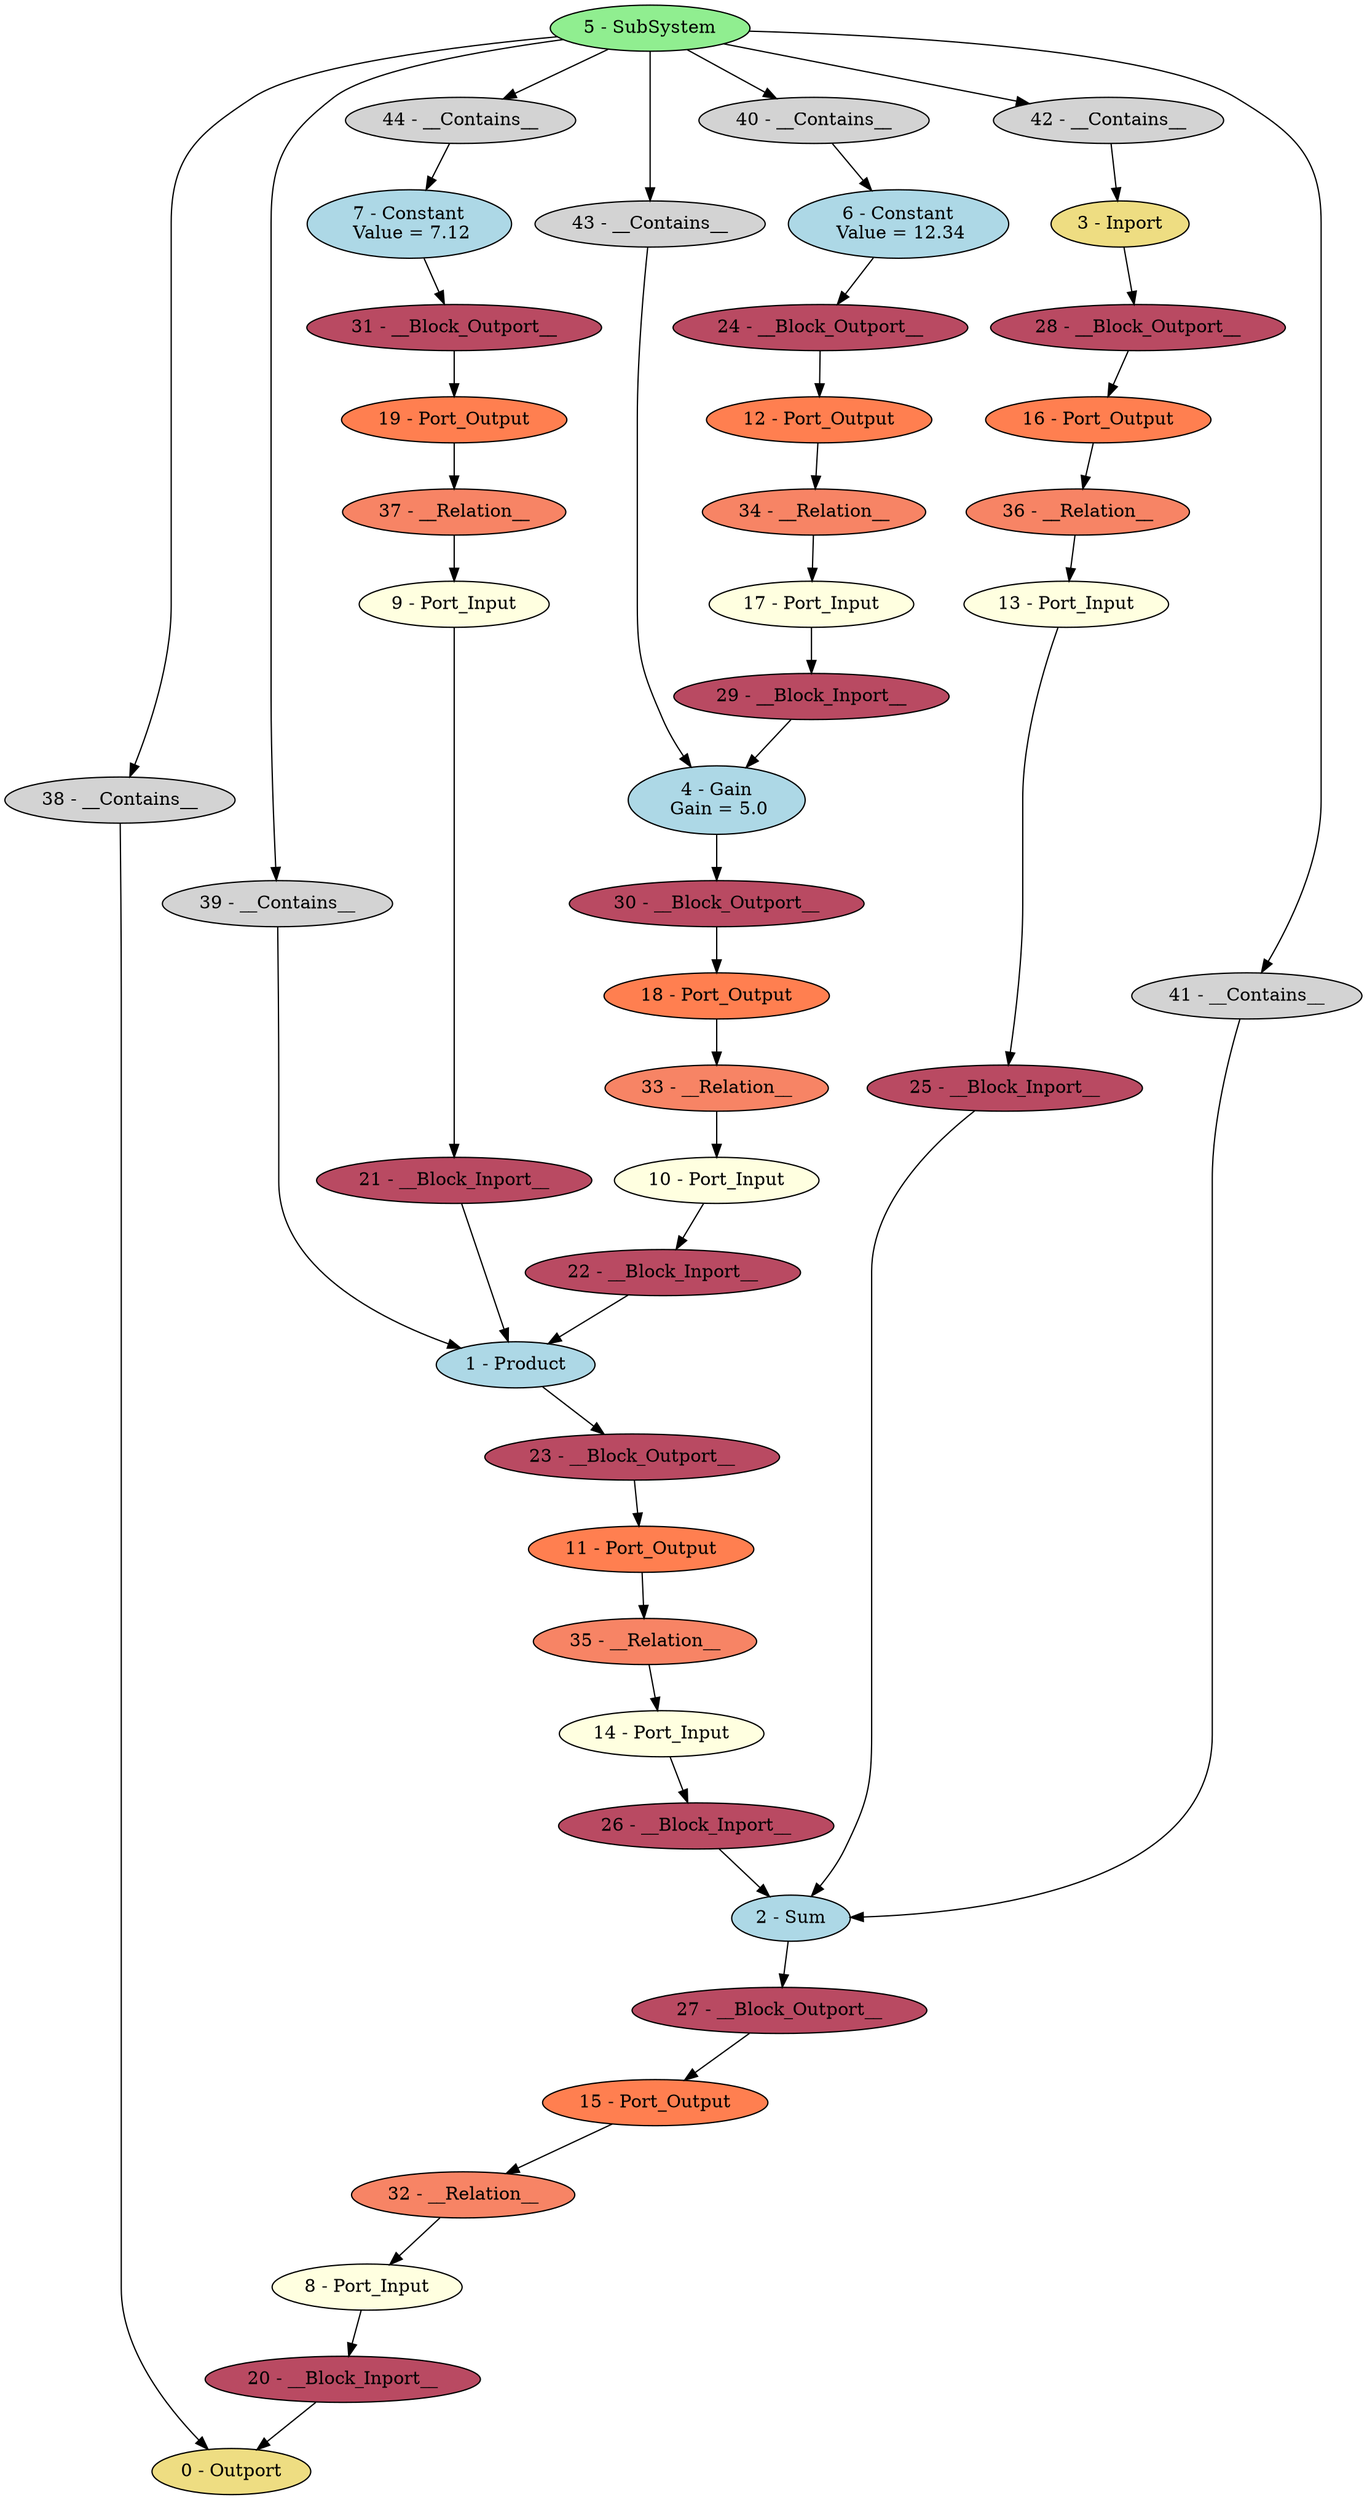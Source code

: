 digraph HConst1 {
"0 - Outport" [style=filled, fillcolor=lightgoldenrod];
"1 - Product" [style=filled, fillcolor=lightblue];
"2 - Sum" [style=filled, fillcolor=lightblue];
"3 - Inport" [style=filled, fillcolor=lightgoldenrod];
"4 - Gain\n Gain = 5.0" [style=filled, fillcolor=lightblue];
"5 - SubSystem" [style=filled, fillcolor=lightgreen];
"6 - Constant\n Value = 12.34" [style=filled, fillcolor=lightblue];
"7 - Constant\n Value = 7.12" [style=filled, fillcolor=lightblue];
"8 - Port_Input" [style=filled, fillcolor=lightyellow];
"9 - Port_Input" [style=filled, fillcolor=lightyellow];
"10 - Port_Input" [style=filled, fillcolor=lightyellow];
"11 - Port_Output" [style=filled, fillcolor=coral];
"12 - Port_Output" [style=filled, fillcolor=coral];
"13 - Port_Input" [style=filled, fillcolor=lightyellow];
"14 - Port_Input" [style=filled, fillcolor=lightyellow];
"15 - Port_Output" [style=filled, fillcolor=coral];
"16 - Port_Output" [style=filled, fillcolor=coral];
"17 - Port_Input" [style=filled, fillcolor=lightyellow];
"18 - Port_Output" [style=filled, fillcolor=coral];
"19 - Port_Output" [style=filled, fillcolor=coral];
"20 - __Block_Inport__" [style=filled, fillcolor="#b94a62"];
"21 - __Block_Inport__" [style=filled, fillcolor="#b94a62"];
"22 - __Block_Inport__" [style=filled, fillcolor="#b94a62"];
"23 - __Block_Outport__" [style=filled, fillcolor="#b94a62"];
"24 - __Block_Outport__" [style=filled, fillcolor="#b94a62"];
"25 - __Block_Inport__" [style=filled, fillcolor="#b94a62"];
"26 - __Block_Inport__" [style=filled, fillcolor="#b94a62"];
"27 - __Block_Outport__" [style=filled, fillcolor="#b94a62"];
"28 - __Block_Outport__" [style=filled, fillcolor="#b94a62"];
"29 - __Block_Inport__" [style=filled, fillcolor="#b94a62"];
"30 - __Block_Outport__" [style=filled, fillcolor="#b94a62"];
"31 - __Block_Outport__" [style=filled, fillcolor="#b94a62"];
"32 - __Relation__" [style=filled, fillcolor="#f78465"];
"33 - __Relation__" [style=filled, fillcolor="#f78465"];
"34 - __Relation__" [style=filled, fillcolor="#f78465"];
"35 - __Relation__" [style=filled, fillcolor="#f78465"];
"36 - __Relation__" [style=filled, fillcolor="#f78465"];
"37 - __Relation__" [style=filled, fillcolor="#f78465"];
"38 - __Contains__" [style=filled, fillcolor=lightgray];
"39 - __Contains__" [style=filled, fillcolor=lightgray];
"40 - __Contains__" [style=filled, fillcolor=lightgray];
"41 - __Contains__" [style=filled, fillcolor=lightgray];
"42 - __Contains__" [style=filled, fillcolor=lightgray];
"43 - __Contains__" [style=filled, fillcolor=lightgray];
"44 - __Contains__" [style=filled, fillcolor=lightgray];
"1 - Product" -> "23 - __Block_Outport__";
"23 - __Block_Outport__" -> "11 - Port_Output";
"6 - Constant\n Value = 12.34" -> "24 - __Block_Outport__";
"24 - __Block_Outport__" -> "12 - Port_Output";
"2 - Sum" -> "27 - __Block_Outport__";
"27 - __Block_Outport__" -> "15 - Port_Output";
"3 - Inport" -> "28 - __Block_Outport__";
"28 - __Block_Outport__" -> "16 - Port_Output";
"4 - Gain\n Gain = 5.0" -> "30 - __Block_Outport__";
"30 - __Block_Outport__" -> "18 - Port_Output";
"7 - Constant\n Value = 7.12" -> "31 - __Block_Outport__";
"31 - __Block_Outport__" -> "19 - Port_Output";
"5 - SubSystem" -> "38 - __Contains__";
"38 - __Contains__" -> "0 - Outport";
"5 - SubSystem" -> "39 - __Contains__";
"39 - __Contains__" -> "1 - Product";
"5 - SubSystem" -> "40 - __Contains__";
"40 - __Contains__" -> "6 - Constant\n Value = 12.34";
"5 - SubSystem" -> "41 - __Contains__";
"41 - __Contains__" -> "2 - Sum";
"5 - SubSystem" -> "42 - __Contains__";
"42 - __Contains__" -> "3 - Inport";
"5 - SubSystem" -> "43 - __Contains__";
"43 - __Contains__" -> "4 - Gain\n Gain = 5.0";
"5 - SubSystem" -> "44 - __Contains__";
"44 - __Contains__" -> "7 - Constant\n Value = 7.12";
"15 - Port_Output" -> "32 - __Relation__";
"32 - __Relation__" -> "8 - Port_Input";
"18 - Port_Output" -> "33 - __Relation__";
"33 - __Relation__" -> "10 - Port_Input";
"12 - Port_Output" -> "34 - __Relation__";
"34 - __Relation__" -> "17 - Port_Input";
"11 - Port_Output" -> "35 - __Relation__";
"35 - __Relation__" -> "14 - Port_Input";
"16 - Port_Output" -> "36 - __Relation__";
"36 - __Relation__" -> "13 - Port_Input";
"19 - Port_Output" -> "37 - __Relation__";
"37 - __Relation__" -> "9 - Port_Input";
"20 - __Block_Inport__" -> "0 - Outport";
"8 - Port_Input" -> "20 - __Block_Inport__";
"21 - __Block_Inport__" -> "1 - Product";
"9 - Port_Input" -> "21 - __Block_Inport__";
"22 - __Block_Inport__" -> "1 - Product";
"10 - Port_Input" -> "22 - __Block_Inport__";
"25 - __Block_Inport__" -> "2 - Sum";
"13 - Port_Input" -> "25 - __Block_Inport__";
"26 - __Block_Inport__" -> "2 - Sum";
"14 - Port_Input" -> "26 - __Block_Inport__";
"29 - __Block_Inport__" -> "4 - Gain\n Gain = 5.0";
"17 - Port_Input" -> "29 - __Block_Inport__";
}
